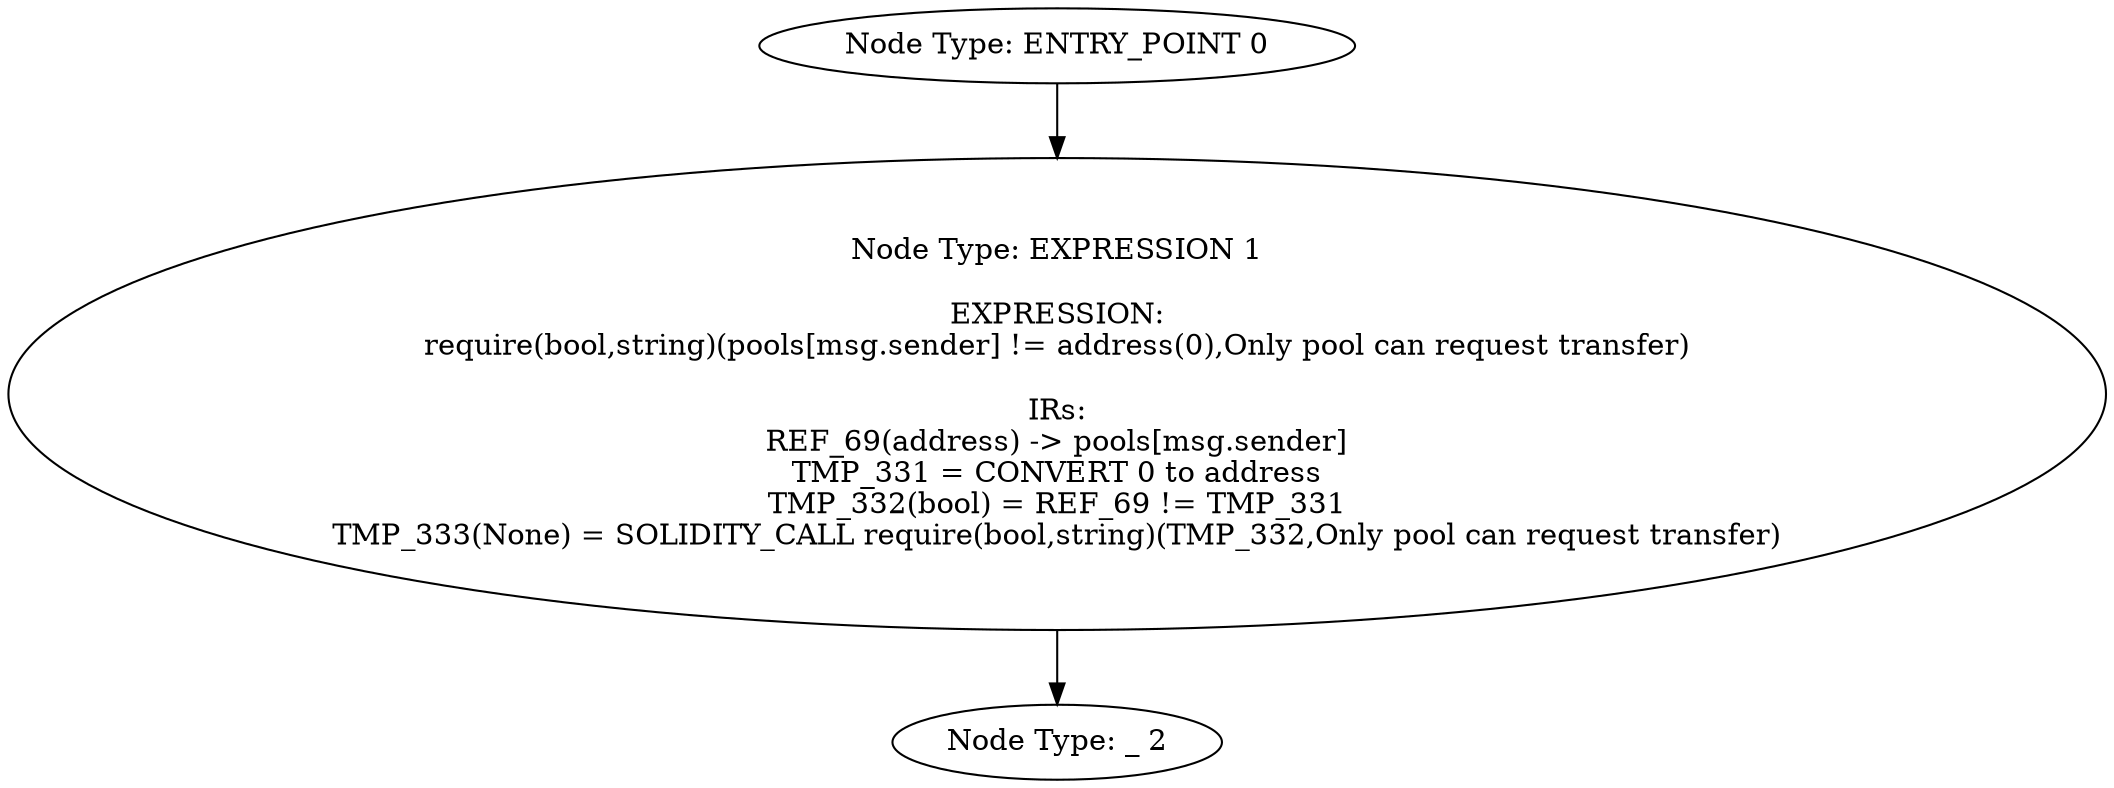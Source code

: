 digraph{
0[label="Node Type: ENTRY_POINT 0
"];
0->1;
1[label="Node Type: EXPRESSION 1

EXPRESSION:
require(bool,string)(pools[msg.sender] != address(0),Only pool can request transfer)

IRs:
REF_69(address) -> pools[msg.sender]
TMP_331 = CONVERT 0 to address
TMP_332(bool) = REF_69 != TMP_331
TMP_333(None) = SOLIDITY_CALL require(bool,string)(TMP_332,Only pool can request transfer)"];
1->2;
2[label="Node Type: _ 2
"];
}

